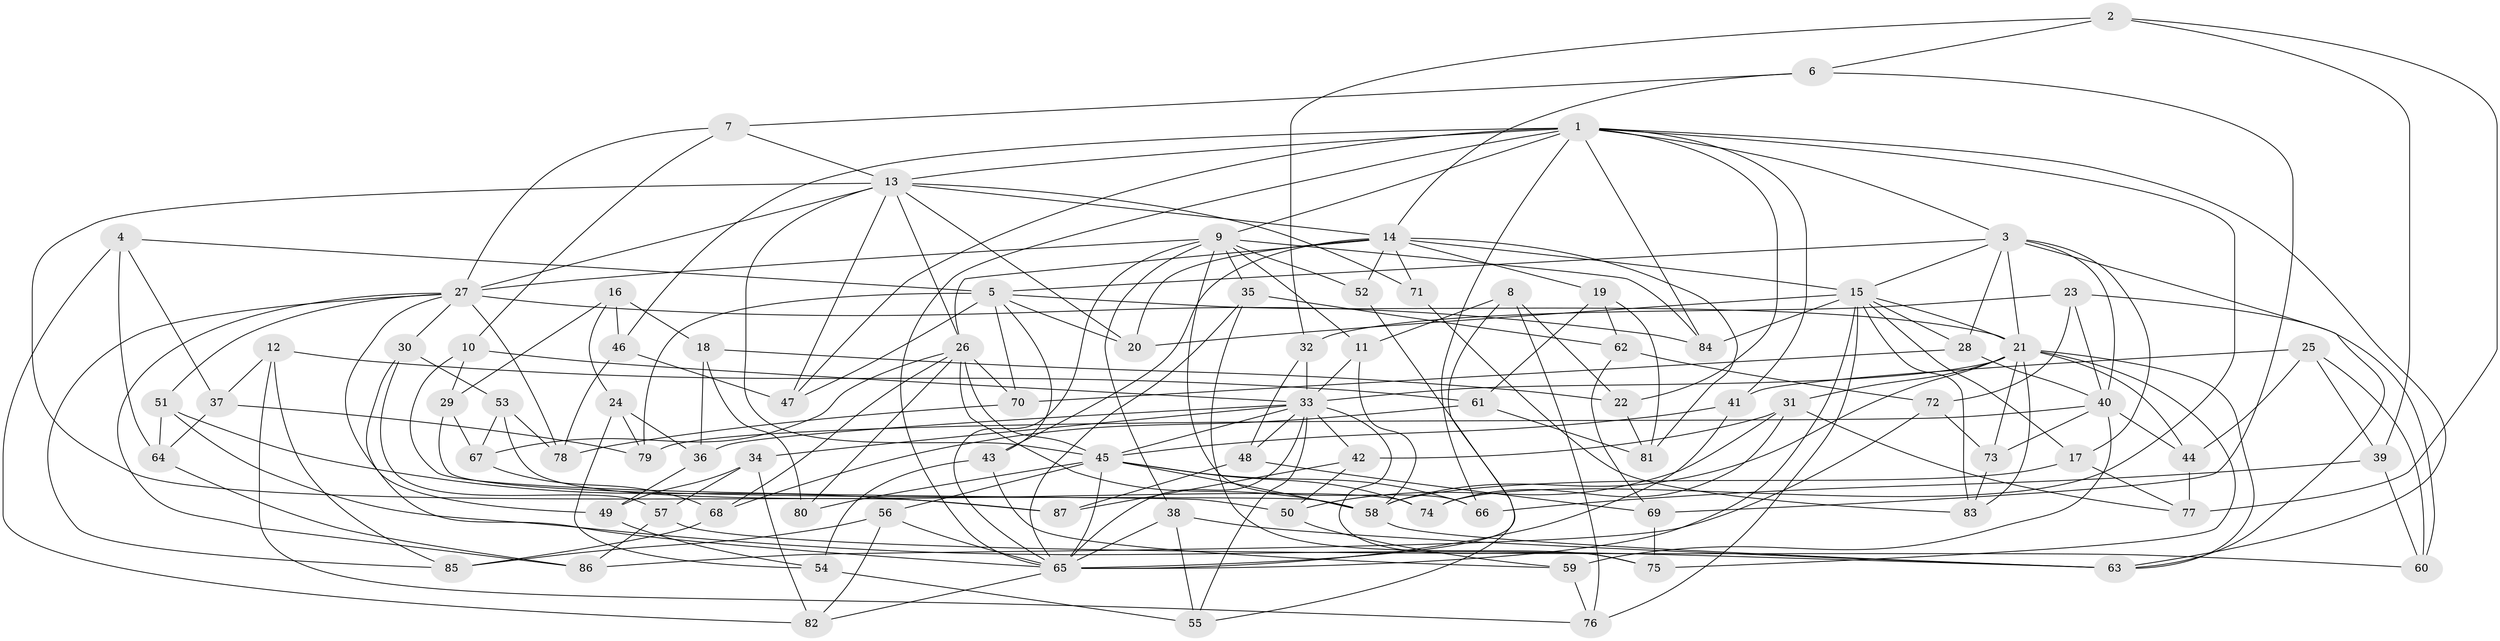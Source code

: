 // original degree distribution, {4: 1.0}
// Generated by graph-tools (version 1.1) at 2025/53/03/04/25 22:53:58]
// undirected, 87 vertices, 216 edges
graph export_dot {
  node [color=gray90,style=filled];
  1;
  2;
  3;
  4;
  5;
  6;
  7;
  8;
  9;
  10;
  11;
  12;
  13;
  14;
  15;
  16;
  17;
  18;
  19;
  20;
  21;
  22;
  23;
  24;
  25;
  26;
  27;
  28;
  29;
  30;
  31;
  32;
  33;
  34;
  35;
  36;
  37;
  38;
  39;
  40;
  41;
  42;
  43;
  44;
  45;
  46;
  47;
  48;
  49;
  50;
  51;
  52;
  53;
  54;
  55;
  56;
  57;
  58;
  59;
  60;
  61;
  62;
  63;
  64;
  65;
  66;
  67;
  68;
  69;
  70;
  71;
  72;
  73;
  74;
  75;
  76;
  77;
  78;
  79;
  80;
  81;
  82;
  83;
  84;
  85;
  86;
  87;
  1 -- 3 [weight=1.0];
  1 -- 9 [weight=1.0];
  1 -- 13 [weight=1.0];
  1 -- 22 [weight=1.0];
  1 -- 41 [weight=1.0];
  1 -- 46 [weight=1.0];
  1 -- 47 [weight=1.0];
  1 -- 63 [weight=1.0];
  1 -- 65 [weight=1.0];
  1 -- 66 [weight=1.0];
  1 -- 74 [weight=1.0];
  1 -- 84 [weight=1.0];
  2 -- 6 [weight=1.0];
  2 -- 32 [weight=1.0];
  2 -- 39 [weight=1.0];
  2 -- 77 [weight=1.0];
  3 -- 5 [weight=2.0];
  3 -- 15 [weight=1.0];
  3 -- 17 [weight=1.0];
  3 -- 21 [weight=1.0];
  3 -- 28 [weight=1.0];
  3 -- 40 [weight=2.0];
  3 -- 63 [weight=1.0];
  4 -- 5 [weight=1.0];
  4 -- 37 [weight=1.0];
  4 -- 64 [weight=1.0];
  4 -- 82 [weight=1.0];
  5 -- 20 [weight=2.0];
  5 -- 21 [weight=1.0];
  5 -- 43 [weight=1.0];
  5 -- 47 [weight=1.0];
  5 -- 70 [weight=1.0];
  5 -- 79 [weight=1.0];
  6 -- 7 [weight=1.0];
  6 -- 14 [weight=1.0];
  6 -- 69 [weight=1.0];
  7 -- 10 [weight=1.0];
  7 -- 13 [weight=1.0];
  7 -- 27 [weight=1.0];
  8 -- 11 [weight=1.0];
  8 -- 22 [weight=1.0];
  8 -- 65 [weight=1.0];
  8 -- 76 [weight=1.0];
  9 -- 11 [weight=1.0];
  9 -- 27 [weight=1.0];
  9 -- 35 [weight=1.0];
  9 -- 38 [weight=1.0];
  9 -- 52 [weight=2.0];
  9 -- 65 [weight=1.0];
  9 -- 66 [weight=1.0];
  9 -- 84 [weight=1.0];
  10 -- 29 [weight=1.0];
  10 -- 33 [weight=1.0];
  10 -- 50 [weight=1.0];
  11 -- 33 [weight=1.0];
  11 -- 58 [weight=1.0];
  12 -- 37 [weight=1.0];
  12 -- 61 [weight=1.0];
  12 -- 76 [weight=1.0];
  12 -- 85 [weight=1.0];
  13 -- 14 [weight=1.0];
  13 -- 20 [weight=1.0];
  13 -- 26 [weight=3.0];
  13 -- 27 [weight=1.0];
  13 -- 45 [weight=1.0];
  13 -- 47 [weight=1.0];
  13 -- 71 [weight=1.0];
  13 -- 87 [weight=1.0];
  14 -- 15 [weight=2.0];
  14 -- 19 [weight=1.0];
  14 -- 20 [weight=1.0];
  14 -- 26 [weight=1.0];
  14 -- 43 [weight=1.0];
  14 -- 52 [weight=1.0];
  14 -- 71 [weight=2.0];
  14 -- 81 [weight=1.0];
  15 -- 17 [weight=1.0];
  15 -- 20 [weight=2.0];
  15 -- 21 [weight=1.0];
  15 -- 28 [weight=1.0];
  15 -- 65 [weight=1.0];
  15 -- 76 [weight=1.0];
  15 -- 83 [weight=1.0];
  15 -- 84 [weight=1.0];
  16 -- 18 [weight=1.0];
  16 -- 24 [weight=1.0];
  16 -- 29 [weight=1.0];
  16 -- 46 [weight=1.0];
  17 -- 58 [weight=1.0];
  17 -- 77 [weight=1.0];
  18 -- 22 [weight=1.0];
  18 -- 36 [weight=1.0];
  18 -- 80 [weight=1.0];
  19 -- 61 [weight=1.0];
  19 -- 62 [weight=1.0];
  19 -- 81 [weight=1.0];
  21 -- 31 [weight=2.0];
  21 -- 33 [weight=1.0];
  21 -- 44 [weight=1.0];
  21 -- 58 [weight=1.0];
  21 -- 63 [weight=1.0];
  21 -- 73 [weight=1.0];
  21 -- 75 [weight=1.0];
  21 -- 83 [weight=1.0];
  22 -- 81 [weight=1.0];
  23 -- 32 [weight=1.0];
  23 -- 40 [weight=1.0];
  23 -- 60 [weight=1.0];
  23 -- 72 [weight=1.0];
  24 -- 36 [weight=1.0];
  24 -- 54 [weight=1.0];
  24 -- 79 [weight=1.0];
  25 -- 39 [weight=1.0];
  25 -- 41 [weight=1.0];
  25 -- 44 [weight=1.0];
  25 -- 60 [weight=1.0];
  26 -- 45 [weight=2.0];
  26 -- 58 [weight=1.0];
  26 -- 67 [weight=1.0];
  26 -- 68 [weight=1.0];
  26 -- 70 [weight=1.0];
  26 -- 80 [weight=2.0];
  27 -- 30 [weight=1.0];
  27 -- 49 [weight=1.0];
  27 -- 51 [weight=1.0];
  27 -- 78 [weight=1.0];
  27 -- 84 [weight=1.0];
  27 -- 85 [weight=1.0];
  27 -- 86 [weight=1.0];
  28 -- 40 [weight=1.0];
  28 -- 70 [weight=1.0];
  29 -- 58 [weight=1.0];
  29 -- 67 [weight=1.0];
  30 -- 53 [weight=1.0];
  30 -- 57 [weight=1.0];
  30 -- 65 [weight=1.0];
  31 -- 42 [weight=1.0];
  31 -- 50 [weight=1.0];
  31 -- 74 [weight=1.0];
  31 -- 77 [weight=1.0];
  32 -- 33 [weight=1.0];
  32 -- 48 [weight=1.0];
  33 -- 34 [weight=1.0];
  33 -- 36 [weight=1.0];
  33 -- 42 [weight=1.0];
  33 -- 45 [weight=1.0];
  33 -- 48 [weight=1.0];
  33 -- 55 [weight=1.0];
  33 -- 65 [weight=1.0];
  33 -- 75 [weight=1.0];
  34 -- 49 [weight=1.0];
  34 -- 57 [weight=1.0];
  34 -- 82 [weight=1.0];
  35 -- 62 [weight=1.0];
  35 -- 65 [weight=1.0];
  35 -- 75 [weight=1.0];
  36 -- 49 [weight=1.0];
  37 -- 64 [weight=1.0];
  37 -- 79 [weight=1.0];
  38 -- 55 [weight=1.0];
  38 -- 63 [weight=1.0];
  38 -- 65 [weight=1.0];
  39 -- 60 [weight=1.0];
  39 -- 66 [weight=1.0];
  40 -- 44 [weight=1.0];
  40 -- 59 [weight=1.0];
  40 -- 73 [weight=1.0];
  40 -- 79 [weight=1.0];
  41 -- 45 [weight=1.0];
  41 -- 65 [weight=1.0];
  42 -- 50 [weight=1.0];
  42 -- 87 [weight=1.0];
  43 -- 54 [weight=1.0];
  43 -- 59 [weight=1.0];
  44 -- 77 [weight=1.0];
  45 -- 56 [weight=1.0];
  45 -- 58 [weight=2.0];
  45 -- 65 [weight=1.0];
  45 -- 66 [weight=1.0];
  45 -- 74 [weight=1.0];
  45 -- 80 [weight=1.0];
  46 -- 47 [weight=1.0];
  46 -- 78 [weight=1.0];
  48 -- 69 [weight=1.0];
  48 -- 87 [weight=1.0];
  49 -- 54 [weight=1.0];
  50 -- 59 [weight=1.0];
  51 -- 63 [weight=1.0];
  51 -- 64 [weight=1.0];
  51 -- 87 [weight=1.0];
  52 -- 55 [weight=1.0];
  53 -- 67 [weight=1.0];
  53 -- 74 [weight=1.0];
  53 -- 78 [weight=1.0];
  54 -- 55 [weight=1.0];
  56 -- 65 [weight=1.0];
  56 -- 82 [weight=1.0];
  56 -- 85 [weight=1.0];
  57 -- 60 [weight=1.0];
  57 -- 86 [weight=1.0];
  58 -- 63 [weight=1.0];
  59 -- 76 [weight=1.0];
  61 -- 68 [weight=1.0];
  61 -- 81 [weight=1.0];
  62 -- 69 [weight=1.0];
  62 -- 72 [weight=1.0];
  64 -- 86 [weight=1.0];
  65 -- 82 [weight=1.0];
  67 -- 68 [weight=1.0];
  68 -- 85 [weight=1.0];
  69 -- 75 [weight=1.0];
  70 -- 78 [weight=1.0];
  71 -- 83 [weight=1.0];
  72 -- 73 [weight=1.0];
  72 -- 86 [weight=1.0];
  73 -- 83 [weight=1.0];
}

